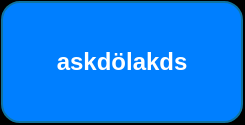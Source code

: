 <mxfile version="14.6.13" type="github">
  <diagram id="13-oEu8dOx8ymZho0zQ9" name="Page-2">
    <mxGraphModel dx="2899" dy="1032" grid="1" gridSize="50" guides="1" tooltips="1" connect="1" arrows="1" fold="1" page="1" pageScale="1" pageWidth="1169" pageHeight="827" background="#000000" math="0" shadow="0">
      <root>
        <mxCell id="hytQAspsmoFLMjGgo2YP-0" />
        <mxCell id="hytQAspsmoFLMjGgo2YP-1" parent="hytQAspsmoFLMjGgo2YP-0" />
        <mxCell id="jcJWP4r5AkSBRpXdXZx8-0" value="&lt;h4&gt;&lt;font color=&quot;#ffffff&quot;&gt;askdölakds&lt;/font&gt;&lt;/h4&gt;" style="whiteSpace=wrap;html=1;rounded=1;strokeColor=#10739e;fillColor=#007FFF;sketch=0;" vertex="1" parent="hytQAspsmoFLMjGgo2YP-1">
          <mxGeometry x="-1050" y="250" width="120" height="60" as="geometry" />
        </mxCell>
      </root>
    </mxGraphModel>
  </diagram>
</mxfile>
